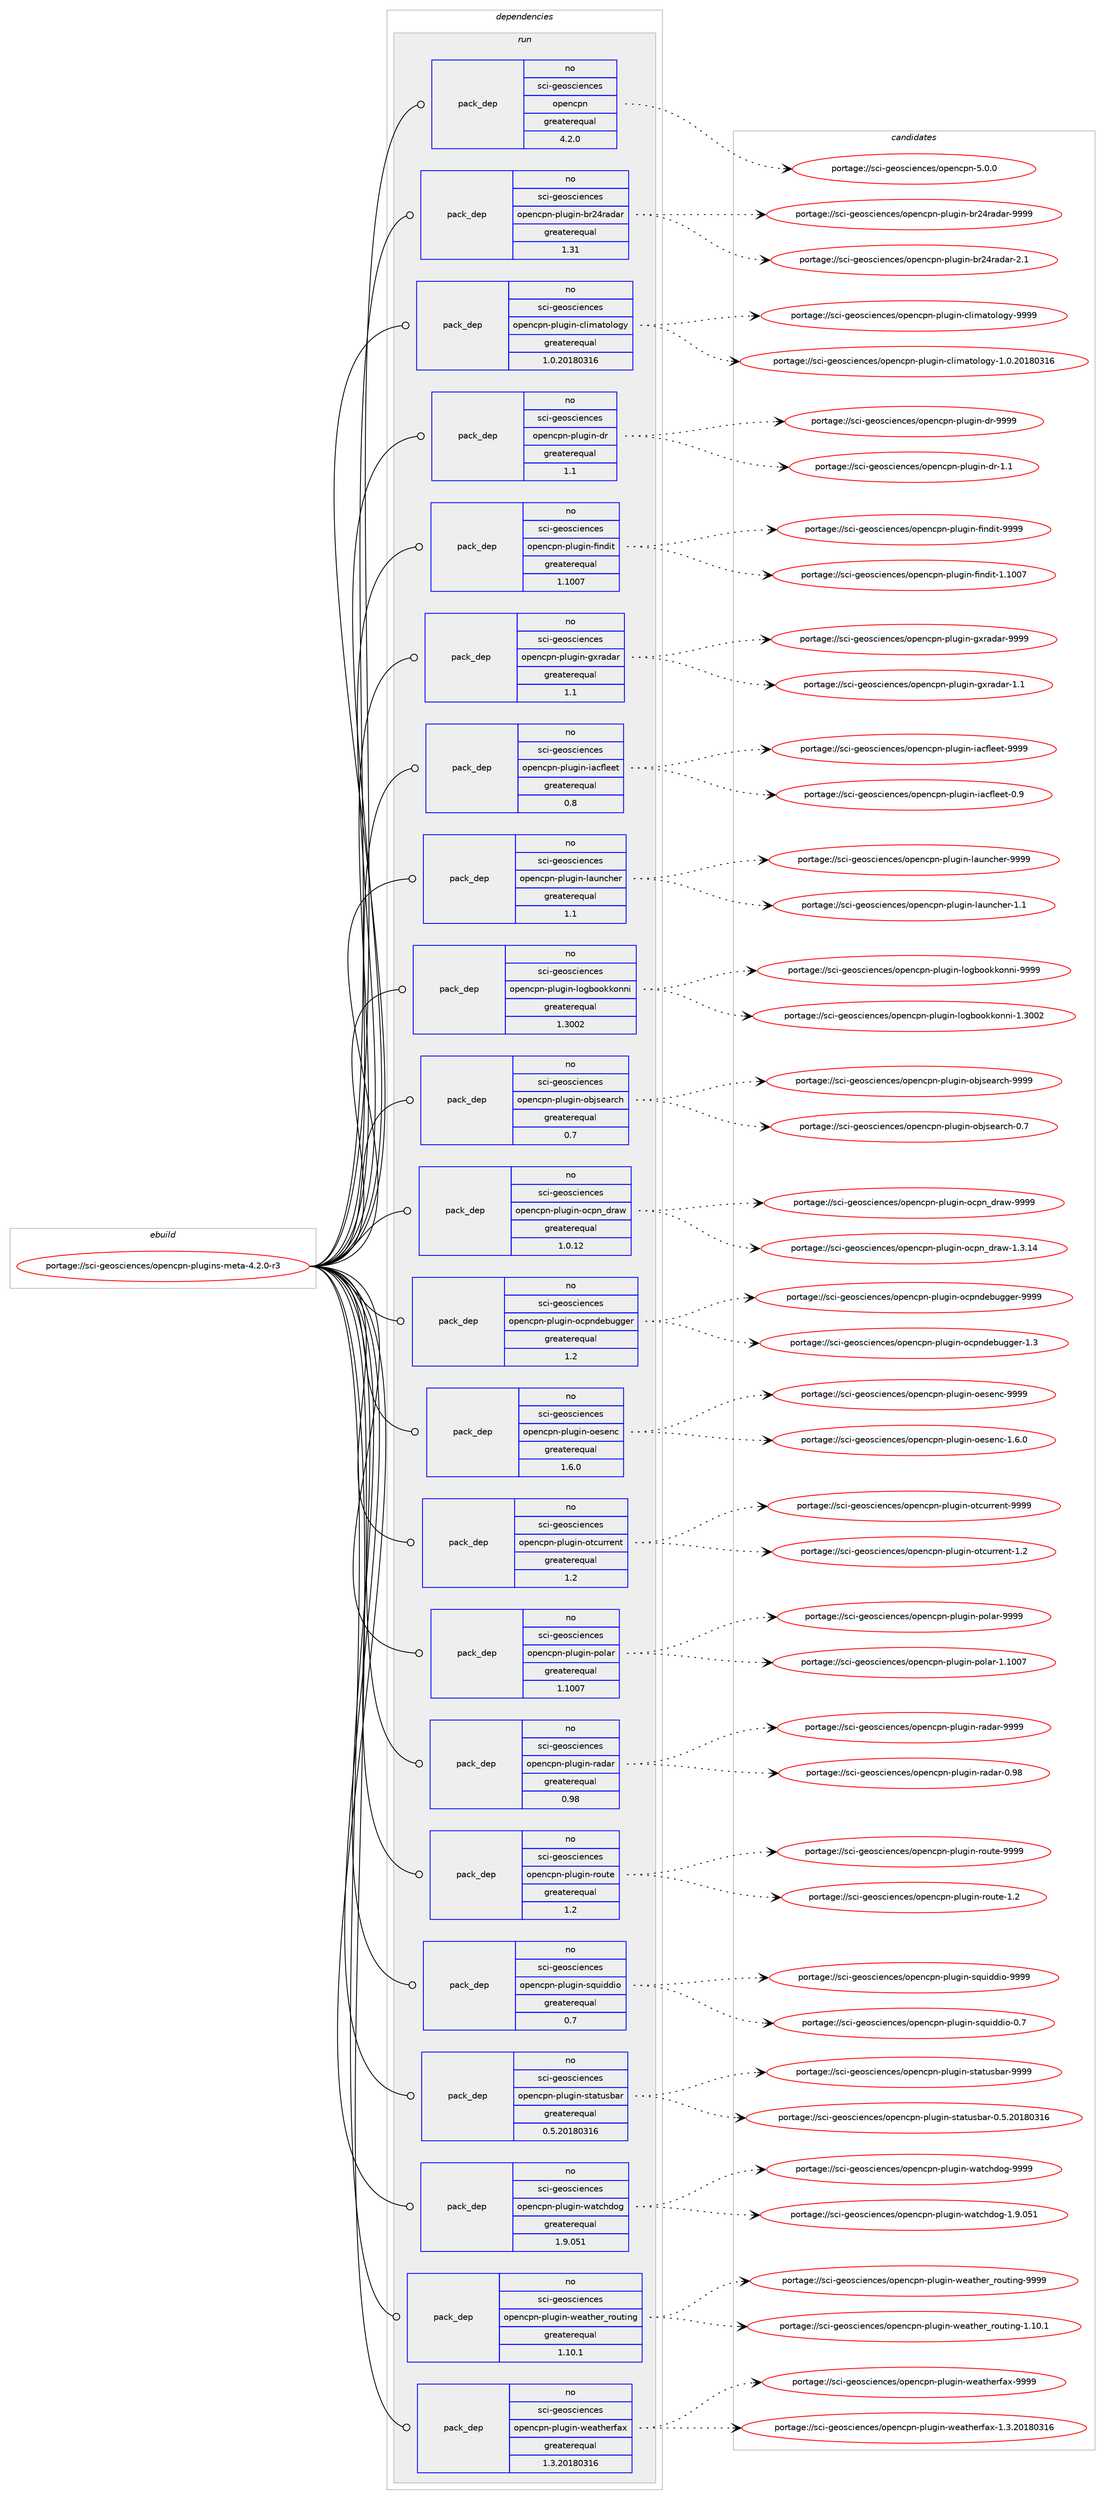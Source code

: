 digraph prolog {

# *************
# Graph options
# *************

newrank=true;
concentrate=true;
compound=true;
graph [rankdir=LR,fontname=Helvetica,fontsize=10,ranksep=1.5];#, ranksep=2.5, nodesep=0.2];
edge  [arrowhead=vee];
node  [fontname=Helvetica,fontsize=10];

# **********
# The ebuild
# **********

subgraph cluster_leftcol {
color=gray;
rank=same;
label=<<i>ebuild</i>>;
id [label="portage://sci-geosciences/opencpn-plugins-meta-4.2.0-r3", color=red, width=4, href="../sci-geosciences/opencpn-plugins-meta-4.2.0-r3.svg"];
}

# ****************
# The dependencies
# ****************

subgraph cluster_midcol {
color=gray;
label=<<i>dependencies</i>>;
subgraph cluster_compile {
fillcolor="#eeeeee";
style=filled;
label=<<i>compile</i>>;
}
subgraph cluster_compileandrun {
fillcolor="#eeeeee";
style=filled;
label=<<i>compile and run</i>>;
}
subgraph cluster_run {
fillcolor="#eeeeee";
style=filled;
label=<<i>run</i>>;
subgraph pack9239 {
dependency13716 [label=<<TABLE BORDER="0" CELLBORDER="1" CELLSPACING="0" CELLPADDING="4" WIDTH="220"><TR><TD ROWSPAN="6" CELLPADDING="30">pack_dep</TD></TR><TR><TD WIDTH="110">no</TD></TR><TR><TD>sci-geosciences</TD></TR><TR><TD>opencpn</TD></TR><TR><TD>greaterequal</TD></TR><TR><TD>4.2.0</TD></TR></TABLE>>, shape=none, color=blue];
}
id:e -> dependency13716:w [weight=20,style="solid",arrowhead="odot"];
subgraph pack9240 {
dependency13717 [label=<<TABLE BORDER="0" CELLBORDER="1" CELLSPACING="0" CELLPADDING="4" WIDTH="220"><TR><TD ROWSPAN="6" CELLPADDING="30">pack_dep</TD></TR><TR><TD WIDTH="110">no</TD></TR><TR><TD>sci-geosciences</TD></TR><TR><TD>opencpn-plugin-br24radar</TD></TR><TR><TD>greaterequal</TD></TR><TR><TD>1.31</TD></TR></TABLE>>, shape=none, color=blue];
}
id:e -> dependency13717:w [weight=20,style="solid",arrowhead="odot"];
subgraph pack9241 {
dependency13718 [label=<<TABLE BORDER="0" CELLBORDER="1" CELLSPACING="0" CELLPADDING="4" WIDTH="220"><TR><TD ROWSPAN="6" CELLPADDING="30">pack_dep</TD></TR><TR><TD WIDTH="110">no</TD></TR><TR><TD>sci-geosciences</TD></TR><TR><TD>opencpn-plugin-climatology</TD></TR><TR><TD>greaterequal</TD></TR><TR><TD>1.0.20180316</TD></TR></TABLE>>, shape=none, color=blue];
}
id:e -> dependency13718:w [weight=20,style="solid",arrowhead="odot"];
subgraph pack9242 {
dependency13719 [label=<<TABLE BORDER="0" CELLBORDER="1" CELLSPACING="0" CELLPADDING="4" WIDTH="220"><TR><TD ROWSPAN="6" CELLPADDING="30">pack_dep</TD></TR><TR><TD WIDTH="110">no</TD></TR><TR><TD>sci-geosciences</TD></TR><TR><TD>opencpn-plugin-dr</TD></TR><TR><TD>greaterequal</TD></TR><TR><TD>1.1</TD></TR></TABLE>>, shape=none, color=blue];
}
id:e -> dependency13719:w [weight=20,style="solid",arrowhead="odot"];
subgraph pack9243 {
dependency13720 [label=<<TABLE BORDER="0" CELLBORDER="1" CELLSPACING="0" CELLPADDING="4" WIDTH="220"><TR><TD ROWSPAN="6" CELLPADDING="30">pack_dep</TD></TR><TR><TD WIDTH="110">no</TD></TR><TR><TD>sci-geosciences</TD></TR><TR><TD>opencpn-plugin-findit</TD></TR><TR><TD>greaterequal</TD></TR><TR><TD>1.1007</TD></TR></TABLE>>, shape=none, color=blue];
}
id:e -> dependency13720:w [weight=20,style="solid",arrowhead="odot"];
subgraph pack9244 {
dependency13721 [label=<<TABLE BORDER="0" CELLBORDER="1" CELLSPACING="0" CELLPADDING="4" WIDTH="220"><TR><TD ROWSPAN="6" CELLPADDING="30">pack_dep</TD></TR><TR><TD WIDTH="110">no</TD></TR><TR><TD>sci-geosciences</TD></TR><TR><TD>opencpn-plugin-gxradar</TD></TR><TR><TD>greaterequal</TD></TR><TR><TD>1.1</TD></TR></TABLE>>, shape=none, color=blue];
}
id:e -> dependency13721:w [weight=20,style="solid",arrowhead="odot"];
subgraph pack9245 {
dependency13722 [label=<<TABLE BORDER="0" CELLBORDER="1" CELLSPACING="0" CELLPADDING="4" WIDTH="220"><TR><TD ROWSPAN="6" CELLPADDING="30">pack_dep</TD></TR><TR><TD WIDTH="110">no</TD></TR><TR><TD>sci-geosciences</TD></TR><TR><TD>opencpn-plugin-iacfleet</TD></TR><TR><TD>greaterequal</TD></TR><TR><TD>0.8</TD></TR></TABLE>>, shape=none, color=blue];
}
id:e -> dependency13722:w [weight=20,style="solid",arrowhead="odot"];
subgraph pack9246 {
dependency13723 [label=<<TABLE BORDER="0" CELLBORDER="1" CELLSPACING="0" CELLPADDING="4" WIDTH="220"><TR><TD ROWSPAN="6" CELLPADDING="30">pack_dep</TD></TR><TR><TD WIDTH="110">no</TD></TR><TR><TD>sci-geosciences</TD></TR><TR><TD>opencpn-plugin-launcher</TD></TR><TR><TD>greaterequal</TD></TR><TR><TD>1.1</TD></TR></TABLE>>, shape=none, color=blue];
}
id:e -> dependency13723:w [weight=20,style="solid",arrowhead="odot"];
subgraph pack9247 {
dependency13724 [label=<<TABLE BORDER="0" CELLBORDER="1" CELLSPACING="0" CELLPADDING="4" WIDTH="220"><TR><TD ROWSPAN="6" CELLPADDING="30">pack_dep</TD></TR><TR><TD WIDTH="110">no</TD></TR><TR><TD>sci-geosciences</TD></TR><TR><TD>opencpn-plugin-logbookkonni</TD></TR><TR><TD>greaterequal</TD></TR><TR><TD>1.3002</TD></TR></TABLE>>, shape=none, color=blue];
}
id:e -> dependency13724:w [weight=20,style="solid",arrowhead="odot"];
subgraph pack9248 {
dependency13725 [label=<<TABLE BORDER="0" CELLBORDER="1" CELLSPACING="0" CELLPADDING="4" WIDTH="220"><TR><TD ROWSPAN="6" CELLPADDING="30">pack_dep</TD></TR><TR><TD WIDTH="110">no</TD></TR><TR><TD>sci-geosciences</TD></TR><TR><TD>opencpn-plugin-objsearch</TD></TR><TR><TD>greaterequal</TD></TR><TR><TD>0.7</TD></TR></TABLE>>, shape=none, color=blue];
}
id:e -> dependency13725:w [weight=20,style="solid",arrowhead="odot"];
subgraph pack9249 {
dependency13726 [label=<<TABLE BORDER="0" CELLBORDER="1" CELLSPACING="0" CELLPADDING="4" WIDTH="220"><TR><TD ROWSPAN="6" CELLPADDING="30">pack_dep</TD></TR><TR><TD WIDTH="110">no</TD></TR><TR><TD>sci-geosciences</TD></TR><TR><TD>opencpn-plugin-ocpn_draw</TD></TR><TR><TD>greaterequal</TD></TR><TR><TD>1.0.12</TD></TR></TABLE>>, shape=none, color=blue];
}
id:e -> dependency13726:w [weight=20,style="solid",arrowhead="odot"];
subgraph pack9250 {
dependency13727 [label=<<TABLE BORDER="0" CELLBORDER="1" CELLSPACING="0" CELLPADDING="4" WIDTH="220"><TR><TD ROWSPAN="6" CELLPADDING="30">pack_dep</TD></TR><TR><TD WIDTH="110">no</TD></TR><TR><TD>sci-geosciences</TD></TR><TR><TD>opencpn-plugin-ocpndebugger</TD></TR><TR><TD>greaterequal</TD></TR><TR><TD>1.2</TD></TR></TABLE>>, shape=none, color=blue];
}
id:e -> dependency13727:w [weight=20,style="solid",arrowhead="odot"];
subgraph pack9251 {
dependency13728 [label=<<TABLE BORDER="0" CELLBORDER="1" CELLSPACING="0" CELLPADDING="4" WIDTH="220"><TR><TD ROWSPAN="6" CELLPADDING="30">pack_dep</TD></TR><TR><TD WIDTH="110">no</TD></TR><TR><TD>sci-geosciences</TD></TR><TR><TD>opencpn-plugin-oesenc</TD></TR><TR><TD>greaterequal</TD></TR><TR><TD>1.6.0</TD></TR></TABLE>>, shape=none, color=blue];
}
id:e -> dependency13728:w [weight=20,style="solid",arrowhead="odot"];
subgraph pack9252 {
dependency13729 [label=<<TABLE BORDER="0" CELLBORDER="1" CELLSPACING="0" CELLPADDING="4" WIDTH="220"><TR><TD ROWSPAN="6" CELLPADDING="30">pack_dep</TD></TR><TR><TD WIDTH="110">no</TD></TR><TR><TD>sci-geosciences</TD></TR><TR><TD>opencpn-plugin-otcurrent</TD></TR><TR><TD>greaterequal</TD></TR><TR><TD>1.2</TD></TR></TABLE>>, shape=none, color=blue];
}
id:e -> dependency13729:w [weight=20,style="solid",arrowhead="odot"];
subgraph pack9253 {
dependency13730 [label=<<TABLE BORDER="0" CELLBORDER="1" CELLSPACING="0" CELLPADDING="4" WIDTH="220"><TR><TD ROWSPAN="6" CELLPADDING="30">pack_dep</TD></TR><TR><TD WIDTH="110">no</TD></TR><TR><TD>sci-geosciences</TD></TR><TR><TD>opencpn-plugin-polar</TD></TR><TR><TD>greaterequal</TD></TR><TR><TD>1.1007</TD></TR></TABLE>>, shape=none, color=blue];
}
id:e -> dependency13730:w [weight=20,style="solid",arrowhead="odot"];
subgraph pack9254 {
dependency13731 [label=<<TABLE BORDER="0" CELLBORDER="1" CELLSPACING="0" CELLPADDING="4" WIDTH="220"><TR><TD ROWSPAN="6" CELLPADDING="30">pack_dep</TD></TR><TR><TD WIDTH="110">no</TD></TR><TR><TD>sci-geosciences</TD></TR><TR><TD>opencpn-plugin-radar</TD></TR><TR><TD>greaterequal</TD></TR><TR><TD>0.98</TD></TR></TABLE>>, shape=none, color=blue];
}
id:e -> dependency13731:w [weight=20,style="solid",arrowhead="odot"];
subgraph pack9255 {
dependency13732 [label=<<TABLE BORDER="0" CELLBORDER="1" CELLSPACING="0" CELLPADDING="4" WIDTH="220"><TR><TD ROWSPAN="6" CELLPADDING="30">pack_dep</TD></TR><TR><TD WIDTH="110">no</TD></TR><TR><TD>sci-geosciences</TD></TR><TR><TD>opencpn-plugin-route</TD></TR><TR><TD>greaterequal</TD></TR><TR><TD>1.2</TD></TR></TABLE>>, shape=none, color=blue];
}
id:e -> dependency13732:w [weight=20,style="solid",arrowhead="odot"];
subgraph pack9256 {
dependency13733 [label=<<TABLE BORDER="0" CELLBORDER="1" CELLSPACING="0" CELLPADDING="4" WIDTH="220"><TR><TD ROWSPAN="6" CELLPADDING="30">pack_dep</TD></TR><TR><TD WIDTH="110">no</TD></TR><TR><TD>sci-geosciences</TD></TR><TR><TD>opencpn-plugin-squiddio</TD></TR><TR><TD>greaterequal</TD></TR><TR><TD>0.7</TD></TR></TABLE>>, shape=none, color=blue];
}
id:e -> dependency13733:w [weight=20,style="solid",arrowhead="odot"];
subgraph pack9257 {
dependency13734 [label=<<TABLE BORDER="0" CELLBORDER="1" CELLSPACING="0" CELLPADDING="4" WIDTH="220"><TR><TD ROWSPAN="6" CELLPADDING="30">pack_dep</TD></TR><TR><TD WIDTH="110">no</TD></TR><TR><TD>sci-geosciences</TD></TR><TR><TD>opencpn-plugin-statusbar</TD></TR><TR><TD>greaterequal</TD></TR><TR><TD>0.5.20180316</TD></TR></TABLE>>, shape=none, color=blue];
}
id:e -> dependency13734:w [weight=20,style="solid",arrowhead="odot"];
subgraph pack9258 {
dependency13735 [label=<<TABLE BORDER="0" CELLBORDER="1" CELLSPACING="0" CELLPADDING="4" WIDTH="220"><TR><TD ROWSPAN="6" CELLPADDING="30">pack_dep</TD></TR><TR><TD WIDTH="110">no</TD></TR><TR><TD>sci-geosciences</TD></TR><TR><TD>opencpn-plugin-watchdog</TD></TR><TR><TD>greaterequal</TD></TR><TR><TD>1.9.051</TD></TR></TABLE>>, shape=none, color=blue];
}
id:e -> dependency13735:w [weight=20,style="solid",arrowhead="odot"];
subgraph pack9259 {
dependency13736 [label=<<TABLE BORDER="0" CELLBORDER="1" CELLSPACING="0" CELLPADDING="4" WIDTH="220"><TR><TD ROWSPAN="6" CELLPADDING="30">pack_dep</TD></TR><TR><TD WIDTH="110">no</TD></TR><TR><TD>sci-geosciences</TD></TR><TR><TD>opencpn-plugin-weather_routing</TD></TR><TR><TD>greaterequal</TD></TR><TR><TD>1.10.1</TD></TR></TABLE>>, shape=none, color=blue];
}
id:e -> dependency13736:w [weight=20,style="solid",arrowhead="odot"];
subgraph pack9260 {
dependency13737 [label=<<TABLE BORDER="0" CELLBORDER="1" CELLSPACING="0" CELLPADDING="4" WIDTH="220"><TR><TD ROWSPAN="6" CELLPADDING="30">pack_dep</TD></TR><TR><TD WIDTH="110">no</TD></TR><TR><TD>sci-geosciences</TD></TR><TR><TD>opencpn-plugin-weatherfax</TD></TR><TR><TD>greaterequal</TD></TR><TR><TD>1.3.20180316</TD></TR></TABLE>>, shape=none, color=blue];
}
id:e -> dependency13737:w [weight=20,style="solid",arrowhead="odot"];
}
}

# **************
# The candidates
# **************

subgraph cluster_choices {
rank=same;
color=gray;
label=<<i>candidates</i>>;

subgraph choice9239 {
color=black;
nodesep=1;
choice115991054510310111111599105101110991011154711111210111099112110455346484648 [label="portage://sci-geosciences/opencpn-5.0.0", color=red, width=4,href="../sci-geosciences/opencpn-5.0.0.svg"];
dependency13716:e -> choice115991054510310111111599105101110991011154711111210111099112110455346484648:w [style=dotted,weight="100"];
}
subgraph choice9240 {
color=black;
nodesep=1;
choice115991054510310111111599105101110991011154711111210111099112110451121081171031051104598114505211497100971144557575757 [label="portage://sci-geosciences/opencpn-plugin-br24radar-9999", color=red, width=4,href="../sci-geosciences/opencpn-plugin-br24radar-9999.svg"];
choice1159910545103101111115991051011109910111547111112101110991121104511210811710310511045981145052114971009711445504649 [label="portage://sci-geosciences/opencpn-plugin-br24radar-2.1", color=red, width=4,href="../sci-geosciences/opencpn-plugin-br24radar-2.1.svg"];
dependency13717:e -> choice115991054510310111111599105101110991011154711111210111099112110451121081171031051104598114505211497100971144557575757:w [style=dotted,weight="100"];
dependency13717:e -> choice1159910545103101111115991051011109910111547111112101110991121104511210811710310511045981145052114971009711445504649:w [style=dotted,weight="100"];
}
subgraph choice9241 {
color=black;
nodesep=1;
choice115991054510310111111599105101110991011154711111210111099112110451121081171031051104599108105109971161111081111031214557575757 [label="portage://sci-geosciences/opencpn-plugin-climatology-9999", color=red, width=4,href="../sci-geosciences/opencpn-plugin-climatology-9999.svg"];
choice1159910545103101111115991051011109910111547111112101110991121104511210811710310511045991081051099711611110811110312145494648465048495648514954 [label="portage://sci-geosciences/opencpn-plugin-climatology-1.0.20180316", color=red, width=4,href="../sci-geosciences/opencpn-plugin-climatology-1.0.20180316.svg"];
dependency13718:e -> choice115991054510310111111599105101110991011154711111210111099112110451121081171031051104599108105109971161111081111031214557575757:w [style=dotted,weight="100"];
dependency13718:e -> choice1159910545103101111115991051011109910111547111112101110991121104511210811710310511045991081051099711611110811110312145494648465048495648514954:w [style=dotted,weight="100"];
}
subgraph choice9242 {
color=black;
nodesep=1;
choice11599105451031011111159910510111099101115471111121011109911211045112108117103105110451001144557575757 [label="portage://sci-geosciences/opencpn-plugin-dr-9999", color=red, width=4,href="../sci-geosciences/opencpn-plugin-dr-9999.svg"];
choice115991054510310111111599105101110991011154711111210111099112110451121081171031051104510011445494649 [label="portage://sci-geosciences/opencpn-plugin-dr-1.1", color=red, width=4,href="../sci-geosciences/opencpn-plugin-dr-1.1.svg"];
dependency13719:e -> choice11599105451031011111159910510111099101115471111121011109911211045112108117103105110451001144557575757:w [style=dotted,weight="100"];
dependency13719:e -> choice115991054510310111111599105101110991011154711111210111099112110451121081171031051104510011445494649:w [style=dotted,weight="100"];
}
subgraph choice9243 {
color=black;
nodesep=1;
choice11599105451031011111159910510111099101115471111121011109911211045112108117103105110451021051101001051164557575757 [label="portage://sci-geosciences/opencpn-plugin-findit-9999", color=red, width=4,href="../sci-geosciences/opencpn-plugin-findit-9999.svg"];
choice115991054510310111111599105101110991011154711111210111099112110451121081171031051104510210511010010511645494649484855 [label="portage://sci-geosciences/opencpn-plugin-findit-1.1007", color=red, width=4,href="../sci-geosciences/opencpn-plugin-findit-1.1007.svg"];
dependency13720:e -> choice11599105451031011111159910510111099101115471111121011109911211045112108117103105110451021051101001051164557575757:w [style=dotted,weight="100"];
dependency13720:e -> choice115991054510310111111599105101110991011154711111210111099112110451121081171031051104510210511010010511645494649484855:w [style=dotted,weight="100"];
}
subgraph choice9244 {
color=black;
nodesep=1;
choice115991054510310111111599105101110991011154711111210111099112110451121081171031051104510312011497100971144557575757 [label="portage://sci-geosciences/opencpn-plugin-gxradar-9999", color=red, width=4,href="../sci-geosciences/opencpn-plugin-gxradar-9999.svg"];
choice1159910545103101111115991051011109910111547111112101110991121104511210811710310511045103120114971009711445494649 [label="portage://sci-geosciences/opencpn-plugin-gxradar-1.1", color=red, width=4,href="../sci-geosciences/opencpn-plugin-gxradar-1.1.svg"];
dependency13721:e -> choice115991054510310111111599105101110991011154711111210111099112110451121081171031051104510312011497100971144557575757:w [style=dotted,weight="100"];
dependency13721:e -> choice1159910545103101111115991051011109910111547111112101110991121104511210811710310511045103120114971009711445494649:w [style=dotted,weight="100"];
}
subgraph choice9245 {
color=black;
nodesep=1;
choice115991054510310111111599105101110991011154711111210111099112110451121081171031051104510597991021081011011164557575757 [label="portage://sci-geosciences/opencpn-plugin-iacfleet-9999", color=red, width=4,href="../sci-geosciences/opencpn-plugin-iacfleet-9999.svg"];
choice1159910545103101111115991051011109910111547111112101110991121104511210811710310511045105979910210810110111645484657 [label="portage://sci-geosciences/opencpn-plugin-iacfleet-0.9", color=red, width=4,href="../sci-geosciences/opencpn-plugin-iacfleet-0.9.svg"];
dependency13722:e -> choice115991054510310111111599105101110991011154711111210111099112110451121081171031051104510597991021081011011164557575757:w [style=dotted,weight="100"];
dependency13722:e -> choice1159910545103101111115991051011109910111547111112101110991121104511210811710310511045105979910210810110111645484657:w [style=dotted,weight="100"];
}
subgraph choice9246 {
color=black;
nodesep=1;
choice115991054510310111111599105101110991011154711111210111099112110451121081171031051104510897117110991041011144557575757 [label="portage://sci-geosciences/opencpn-plugin-launcher-9999", color=red, width=4,href="../sci-geosciences/opencpn-plugin-launcher-9999.svg"];
choice1159910545103101111115991051011109910111547111112101110991121104511210811710310511045108971171109910410111445494649 [label="portage://sci-geosciences/opencpn-plugin-launcher-1.1", color=red, width=4,href="../sci-geosciences/opencpn-plugin-launcher-1.1.svg"];
dependency13723:e -> choice115991054510310111111599105101110991011154711111210111099112110451121081171031051104510897117110991041011144557575757:w [style=dotted,weight="100"];
dependency13723:e -> choice1159910545103101111115991051011109910111547111112101110991121104511210811710310511045108971171109910410111445494649:w [style=dotted,weight="100"];
}
subgraph choice9247 {
color=black;
nodesep=1;
choice1159910545103101111115991051011109910111547111112101110991121104511210811710310511045108111103981111111071071111101101054557575757 [label="portage://sci-geosciences/opencpn-plugin-logbookkonni-9999", color=red, width=4,href="../sci-geosciences/opencpn-plugin-logbookkonni-9999.svg"];
choice11599105451031011111159910510111099101115471111121011109911211045112108117103105110451081111039811111110710711111011010545494651484850 [label="portage://sci-geosciences/opencpn-plugin-logbookkonni-1.3002", color=red, width=4,href="../sci-geosciences/opencpn-plugin-logbookkonni-1.3002.svg"];
dependency13724:e -> choice1159910545103101111115991051011109910111547111112101110991121104511210811710310511045108111103981111111071071111101101054557575757:w [style=dotted,weight="100"];
dependency13724:e -> choice11599105451031011111159910510111099101115471111121011109911211045112108117103105110451081111039811111110710711111011010545494651484850:w [style=dotted,weight="100"];
}
subgraph choice9248 {
color=black;
nodesep=1;
choice11599105451031011111159910510111099101115471111121011109911211045112108117103105110451119810611510197114991044557575757 [label="portage://sci-geosciences/opencpn-plugin-objsearch-9999", color=red, width=4,href="../sci-geosciences/opencpn-plugin-objsearch-9999.svg"];
choice115991054510310111111599105101110991011154711111210111099112110451121081171031051104511198106115101971149910445484655 [label="portage://sci-geosciences/opencpn-plugin-objsearch-0.7", color=red, width=4,href="../sci-geosciences/opencpn-plugin-objsearch-0.7.svg"];
dependency13725:e -> choice11599105451031011111159910510111099101115471111121011109911211045112108117103105110451119810611510197114991044557575757:w [style=dotted,weight="100"];
dependency13725:e -> choice115991054510310111111599105101110991011154711111210111099112110451121081171031051104511198106115101971149910445484655:w [style=dotted,weight="100"];
}
subgraph choice9249 {
color=black;
nodesep=1;
choice11599105451031011111159910510111099101115471111121011109911211045112108117103105110451119911211095100114971194557575757 [label="portage://sci-geosciences/opencpn-plugin-ocpn_draw-9999", color=red, width=4,href="../sci-geosciences/opencpn-plugin-ocpn_draw-9999.svg"];
choice115991054510310111111599105101110991011154711111210111099112110451121081171031051104511199112110951001149711945494651464952 [label="portage://sci-geosciences/opencpn-plugin-ocpn_draw-1.3.14", color=red, width=4,href="../sci-geosciences/opencpn-plugin-ocpn_draw-1.3.14.svg"];
dependency13726:e -> choice11599105451031011111159910510111099101115471111121011109911211045112108117103105110451119911211095100114971194557575757:w [style=dotted,weight="100"];
dependency13726:e -> choice115991054510310111111599105101110991011154711111210111099112110451121081171031051104511199112110951001149711945494651464952:w [style=dotted,weight="100"];
}
subgraph choice9250 {
color=black;
nodesep=1;
choice115991054510310111111599105101110991011154711111210111099112110451121081171031051104511199112110100101981171031031011144557575757 [label="portage://sci-geosciences/opencpn-plugin-ocpndebugger-9999", color=red, width=4,href="../sci-geosciences/opencpn-plugin-ocpndebugger-9999.svg"];
choice1159910545103101111115991051011109910111547111112101110991121104511210811710310511045111991121101001019811710310310111445494651 [label="portage://sci-geosciences/opencpn-plugin-ocpndebugger-1.3", color=red, width=4,href="../sci-geosciences/opencpn-plugin-ocpndebugger-1.3.svg"];
dependency13727:e -> choice115991054510310111111599105101110991011154711111210111099112110451121081171031051104511199112110100101981171031031011144557575757:w [style=dotted,weight="100"];
dependency13727:e -> choice1159910545103101111115991051011109910111547111112101110991121104511210811710310511045111991121101001019811710310310111445494651:w [style=dotted,weight="100"];
}
subgraph choice9251 {
color=black;
nodesep=1;
choice1159910545103101111115991051011109910111547111112101110991121104511210811710310511045111101115101110994557575757 [label="portage://sci-geosciences/opencpn-plugin-oesenc-9999", color=red, width=4,href="../sci-geosciences/opencpn-plugin-oesenc-9999.svg"];
choice115991054510310111111599105101110991011154711111210111099112110451121081171031051104511110111510111099454946544648 [label="portage://sci-geosciences/opencpn-plugin-oesenc-1.6.0", color=red, width=4,href="../sci-geosciences/opencpn-plugin-oesenc-1.6.0.svg"];
dependency13728:e -> choice1159910545103101111115991051011109910111547111112101110991121104511210811710310511045111101115101110994557575757:w [style=dotted,weight="100"];
dependency13728:e -> choice115991054510310111111599105101110991011154711111210111099112110451121081171031051104511110111510111099454946544648:w [style=dotted,weight="100"];
}
subgraph choice9252 {
color=black;
nodesep=1;
choice1159910545103101111115991051011109910111547111112101110991121104511210811710310511045111116991171141141011101164557575757 [label="portage://sci-geosciences/opencpn-plugin-otcurrent-9999", color=red, width=4,href="../sci-geosciences/opencpn-plugin-otcurrent-9999.svg"];
choice11599105451031011111159910510111099101115471111121011109911211045112108117103105110451111169911711411410111011645494650 [label="portage://sci-geosciences/opencpn-plugin-otcurrent-1.2", color=red, width=4,href="../sci-geosciences/opencpn-plugin-otcurrent-1.2.svg"];
dependency13729:e -> choice1159910545103101111115991051011109910111547111112101110991121104511210811710310511045111116991171141141011101164557575757:w [style=dotted,weight="100"];
dependency13729:e -> choice11599105451031011111159910510111099101115471111121011109911211045112108117103105110451111169911711411410111011645494650:w [style=dotted,weight="100"];
}
subgraph choice9253 {
color=black;
nodesep=1;
choice1159910545103101111115991051011109910111547111112101110991121104511210811710310511045112111108971144557575757 [label="portage://sci-geosciences/opencpn-plugin-polar-9999", color=red, width=4,href="../sci-geosciences/opencpn-plugin-polar-9999.svg"];
choice11599105451031011111159910510111099101115471111121011109911211045112108117103105110451121111089711445494649484855 [label="portage://sci-geosciences/opencpn-plugin-polar-1.1007", color=red, width=4,href="../sci-geosciences/opencpn-plugin-polar-1.1007.svg"];
dependency13730:e -> choice1159910545103101111115991051011109910111547111112101110991121104511210811710310511045112111108971144557575757:w [style=dotted,weight="100"];
dependency13730:e -> choice11599105451031011111159910510111099101115471111121011109911211045112108117103105110451121111089711445494649484855:w [style=dotted,weight="100"];
}
subgraph choice9254 {
color=black;
nodesep=1;
choice115991054510310111111599105101110991011154711111210111099112110451121081171031051104511497100971144557575757 [label="portage://sci-geosciences/opencpn-plugin-radar-9999", color=red, width=4,href="../sci-geosciences/opencpn-plugin-radar-9999.svg"];
choice115991054510310111111599105101110991011154711111210111099112110451121081171031051104511497100971144548465756 [label="portage://sci-geosciences/opencpn-plugin-radar-0.98", color=red, width=4,href="../sci-geosciences/opencpn-plugin-radar-0.98.svg"];
dependency13731:e -> choice115991054510310111111599105101110991011154711111210111099112110451121081171031051104511497100971144557575757:w [style=dotted,weight="100"];
dependency13731:e -> choice115991054510310111111599105101110991011154711111210111099112110451121081171031051104511497100971144548465756:w [style=dotted,weight="100"];
}
subgraph choice9255 {
color=black;
nodesep=1;
choice11599105451031011111159910510111099101115471111121011109911211045112108117103105110451141111171161014557575757 [label="portage://sci-geosciences/opencpn-plugin-route-9999", color=red, width=4,href="../sci-geosciences/opencpn-plugin-route-9999.svg"];
choice115991054510310111111599105101110991011154711111210111099112110451121081171031051104511411111711610145494650 [label="portage://sci-geosciences/opencpn-plugin-route-1.2", color=red, width=4,href="../sci-geosciences/opencpn-plugin-route-1.2.svg"];
dependency13732:e -> choice11599105451031011111159910510111099101115471111121011109911211045112108117103105110451141111171161014557575757:w [style=dotted,weight="100"];
dependency13732:e -> choice115991054510310111111599105101110991011154711111210111099112110451121081171031051104511411111711610145494650:w [style=dotted,weight="100"];
}
subgraph choice9256 {
color=black;
nodesep=1;
choice11599105451031011111159910510111099101115471111121011109911211045112108117103105110451151131171051001001051114557575757 [label="portage://sci-geosciences/opencpn-plugin-squiddio-9999", color=red, width=4,href="../sci-geosciences/opencpn-plugin-squiddio-9999.svg"];
choice115991054510310111111599105101110991011154711111210111099112110451121081171031051104511511311710510010010511145484655 [label="portage://sci-geosciences/opencpn-plugin-squiddio-0.7", color=red, width=4,href="../sci-geosciences/opencpn-plugin-squiddio-0.7.svg"];
dependency13733:e -> choice11599105451031011111159910510111099101115471111121011109911211045112108117103105110451151131171051001001051114557575757:w [style=dotted,weight="100"];
dependency13733:e -> choice115991054510310111111599105101110991011154711111210111099112110451121081171031051104511511311710510010010511145484655:w [style=dotted,weight="100"];
}
subgraph choice9257 {
color=black;
nodesep=1;
choice11599105451031011111159910510111099101115471111121011109911211045112108117103105110451151169711611711598971144557575757 [label="portage://sci-geosciences/opencpn-plugin-statusbar-9999", color=red, width=4,href="../sci-geosciences/opencpn-plugin-statusbar-9999.svg"];
choice115991054510310111111599105101110991011154711111210111099112110451121081171031051104511511697116117115989711445484653465048495648514954 [label="portage://sci-geosciences/opencpn-plugin-statusbar-0.5.20180316", color=red, width=4,href="../sci-geosciences/opencpn-plugin-statusbar-0.5.20180316.svg"];
dependency13734:e -> choice11599105451031011111159910510111099101115471111121011109911211045112108117103105110451151169711611711598971144557575757:w [style=dotted,weight="100"];
dependency13734:e -> choice115991054510310111111599105101110991011154711111210111099112110451121081171031051104511511697116117115989711445484653465048495648514954:w [style=dotted,weight="100"];
}
subgraph choice9258 {
color=black;
nodesep=1;
choice115991054510310111111599105101110991011154711111210111099112110451121081171031051104511997116991041001111034557575757 [label="portage://sci-geosciences/opencpn-plugin-watchdog-9999", color=red, width=4,href="../sci-geosciences/opencpn-plugin-watchdog-9999.svg"];
choice115991054510310111111599105101110991011154711111210111099112110451121081171031051104511997116991041001111034549465746485349 [label="portage://sci-geosciences/opencpn-plugin-watchdog-1.9.051", color=red, width=4,href="../sci-geosciences/opencpn-plugin-watchdog-1.9.051.svg"];
dependency13735:e -> choice115991054510310111111599105101110991011154711111210111099112110451121081171031051104511997116991041001111034557575757:w [style=dotted,weight="100"];
dependency13735:e -> choice115991054510310111111599105101110991011154711111210111099112110451121081171031051104511997116991041001111034549465746485349:w [style=dotted,weight="100"];
}
subgraph choice9259 {
color=black;
nodesep=1;
choice115991054510310111111599105101110991011154711111210111099112110451121081171031051104511910197116104101114951141111171161051101034557575757 [label="portage://sci-geosciences/opencpn-plugin-weather_routing-9999", color=red, width=4,href="../sci-geosciences/opencpn-plugin-weather_routing-9999.svg"];
choice1159910545103101111115991051011109910111547111112101110991121104511210811710310511045119101971161041011149511411111711610511010345494649484649 [label="portage://sci-geosciences/opencpn-plugin-weather_routing-1.10.1", color=red, width=4,href="../sci-geosciences/opencpn-plugin-weather_routing-1.10.1.svg"];
dependency13736:e -> choice115991054510310111111599105101110991011154711111210111099112110451121081171031051104511910197116104101114951141111171161051101034557575757:w [style=dotted,weight="100"];
dependency13736:e -> choice1159910545103101111115991051011109910111547111112101110991121104511210811710310511045119101971161041011149511411111711610511010345494649484649:w [style=dotted,weight="100"];
}
subgraph choice9260 {
color=black;
nodesep=1;
choice115991054510310111111599105101110991011154711111210111099112110451121081171031051104511910197116104101114102971204557575757 [label="portage://sci-geosciences/opencpn-plugin-weatherfax-9999", color=red, width=4,href="../sci-geosciences/opencpn-plugin-weatherfax-9999.svg"];
choice1159910545103101111115991051011109910111547111112101110991121104511210811710310511045119101971161041011141029712045494651465048495648514954 [label="portage://sci-geosciences/opencpn-plugin-weatherfax-1.3.20180316", color=red, width=4,href="../sci-geosciences/opencpn-plugin-weatherfax-1.3.20180316.svg"];
dependency13737:e -> choice115991054510310111111599105101110991011154711111210111099112110451121081171031051104511910197116104101114102971204557575757:w [style=dotted,weight="100"];
dependency13737:e -> choice1159910545103101111115991051011109910111547111112101110991121104511210811710310511045119101971161041011141029712045494651465048495648514954:w [style=dotted,weight="100"];
}
}

}
